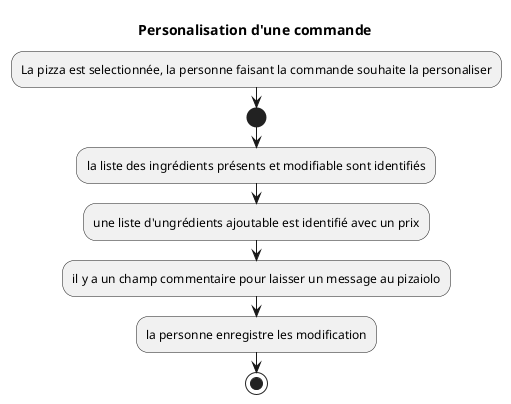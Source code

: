 @startuml 4_commande_custom
title Personalisation d'une commande


:La pizza est selectionnée, la personne faisant la commande souhaite la personaliser;
start
:la liste des ingrédients présents et modifiable sont identifiés;
:une liste d'ungrédients ajoutable est identifié avec un prix;
:il y a un champ commentaire pour laisser un message au pizaiolo;
:la personne enregistre les modification;

stop

@enduml